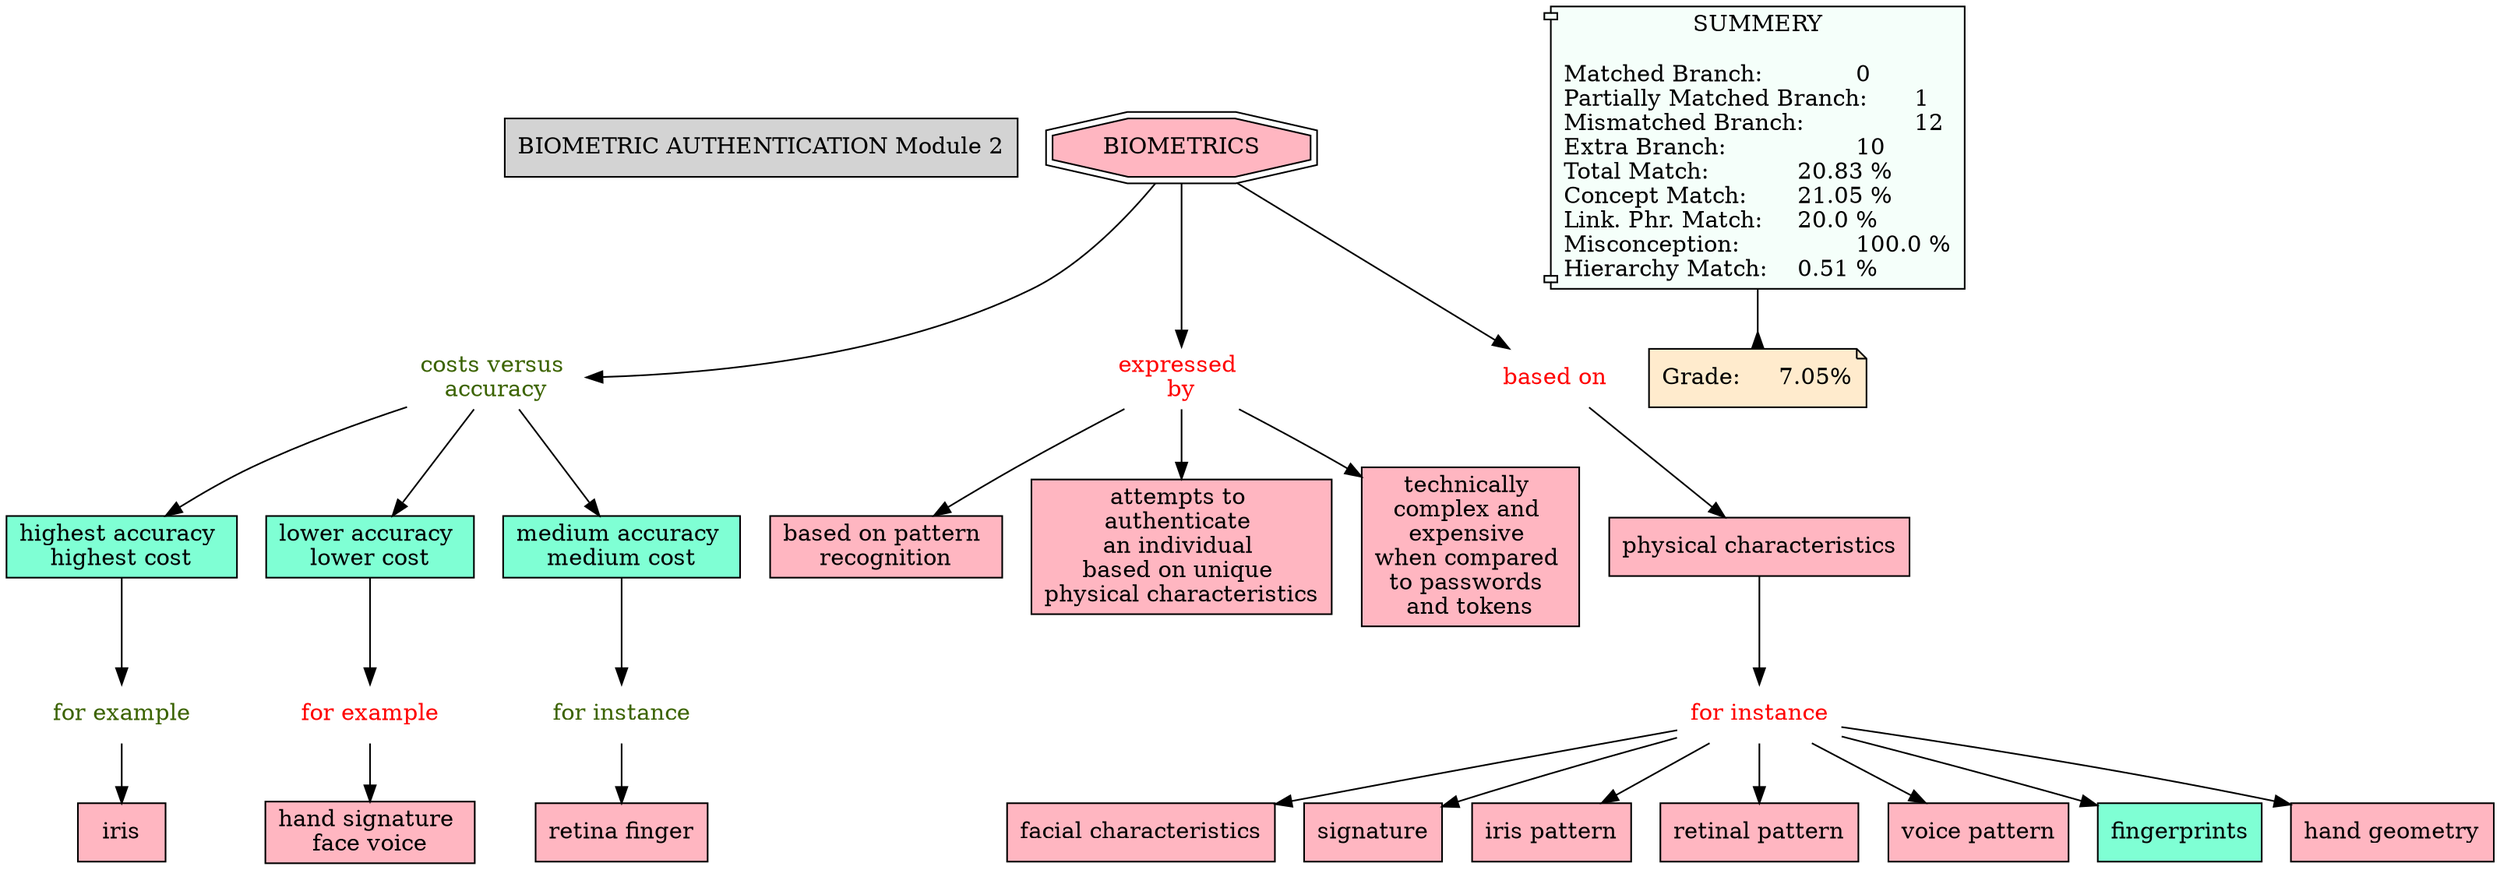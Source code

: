 // The Round Table
digraph {
	"1S3Z94NPF-13DQJ0-JZ5" [label="BIOMETRIC AUTHENTICATION Module 2" Gsplines=true shape=rect style=filled]
	"1S3ZV8X3K-1RHK537-17XQ" [label="for example
" Gsplines=true fontcolor=red shape=none]
	"1S3ZTT9W0-22MF745-17DS" [label="hand signature 
face voice
" Gsplines=true fillcolor="#FFB6C1" shape=rect style=filled]
	"1S3ZV8X3K-1RHK537-17XQ" -> "1S3ZTT9W0-22MF745-17DS" [constraint=true]
	"1S3ZTDYLR-10WVJQW-16VZ" [label="physical characteristics
" Gsplines=true fillcolor="#FFB6C1" shape=rect style=filled]
	"1S3ZTM51B-1X8DKLV-175T" [label="for instance
" Gsplines=true fontcolor=red shape=none]
	"1S3ZTDYLR-10WVJQW-16VZ" -> "1S3ZTM51B-1X8DKLV-175T" [constraint=true]
	"1S3ZV949J-20N8PCF-17Z0" [label="for example
" Gsplines=true fontcolor="#3B6300" shape=none]
	"1S3ZTVB37-DS40DH-17GD" [label=iris Gsplines=true fillcolor="#FFB6C1" shape=rect style=filled]
	"1S3ZV949J-20N8PCF-17Z0" -> "1S3ZTVB37-DS40DH-17GD" [constraint=true]
	"1S3ZTT1Y0-YG6DPW-17D6" [label="costs versus 
accuracy" Gsplines=true fontcolor="#3B6300" shape=none]
	"1S3ZTZ53R-2BKYNR0-17L8" [label="highest accuracy 
highest cost
" Gsplines=true fillcolor=aquamarine shape=rect style=filled]
	"1S3ZTT1Y0-YG6DPW-17D6" -> "1S3ZTZ53R-2BKYNR0-17L8" [constraint=true]
	"1S3ZT740L-1TBKZ1G-1669" [label=BIOMETRICS Gsplines=true fillcolor="#FFB6C1" shape=doubleoctagon style=filled]
	"1S3ZTJT2F-FGF6KV-171T" [label="expressed 
by" Gsplines=true fontcolor=red shape=none]
	"1S3ZT740L-1TBKZ1G-1669" -> "1S3ZTJT2F-FGF6KV-171T" [constraint=true]
	"1S3ZTM51B-1X8DKLV-175T" [label="for instance
" Gsplines=true fontcolor=red shape=none]
	"1S3ZTFG8X-XLXFNY-16WZ" [label="facial characteristics
" Gsplines=true fillcolor="#FFB6C1" shape=rect style=filled]
	"1S3ZTM51B-1X8DKLV-175T" -> "1S3ZTFG8X-XLXFNY-16WZ" [constraint=true]
	"1S3ZTJT2F-FGF6KV-171T" [label="expressed 
by" Gsplines=true fontcolor=red shape=none]
	"1S3ZT7B9N-NX55CF-169D" [label="based on pattern 
recognition" Gsplines=true fillcolor="#FFB6C1" shape=rect style=filled]
	"1S3ZTJT2F-FGF6KV-171T" -> "1S3ZT7B9N-NX55CF-169D" [constraint=true]
	"1S3ZT740L-1TBKZ1G-1669" [label=BIOMETRICS Gsplines=true fillcolor="#FFB6C1" shape=doubleoctagon style=filled]
	"1S3ZTL29Y-14NSKBD-174K" [label="based on" Gsplines=true fontcolor=red shape=none]
	"1S3ZT740L-1TBKZ1G-1669" -> "1S3ZTL29Y-14NSKBD-174K" [constraint=true]
	"1S3ZTM51B-1X8DKLV-175T" [label="for instance
" Gsplines=true fontcolor=red shape=none]
	"1S3ZTHFVK-29RD90X-170T" [label=signature Gsplines=true fillcolor="#FFB6C1" shape=rect style=filled]
	"1S3ZTM51B-1X8DKLV-175T" -> "1S3ZTHFVK-29RD90X-170T" [constraint=true]
	"1S3ZTT1Y0-YG6DPW-17D6" [label="costs versus 
accuracy" Gsplines=true fontcolor="#3B6300" shape=none]
	"1S3ZTQ22L-15Z21DY-17B3" [label="lower accuracy 
lower cost
" Gsplines=true fillcolor=aquamarine shape=rect style=filled]
	"1S3ZTT1Y0-YG6DPW-17D6" -> "1S3ZTQ22L-15Z21DY-17B3" [constraint=true]
	"1S3ZTM51B-1X8DKLV-175T" [label="for instance
" Gsplines=true fontcolor=red shape=none]
	"1S3ZTGKBD-1B6VW5F-16Z4" [label="iris pattern
" Gsplines=true fillcolor="#FFB6C1" shape=rect style=filled]
	"1S3ZTM51B-1X8DKLV-175T" -> "1S3ZTGKBD-1B6VW5F-16Z4" [constraint=true]
	"1S3ZTM51B-1X8DKLV-175T" [label="for instance
" Gsplines=true fontcolor=red shape=none]
	"1S3ZTGJ3G-2D7QVMS-16Z0" [label="retinal pattern
" Gsplines=true fillcolor="#FFB6C1" shape=rect style=filled]
	"1S3ZTM51B-1X8DKLV-175T" -> "1S3ZTGJ3G-2D7QVMS-16Z0" [constraint=true]
	"1S3ZTJT2F-FGF6KV-171T" [label="expressed 
by" Gsplines=true fontcolor=red shape=none]
	"1S3ZT7D99-10F1CLD-169J" [label="attempts to 
authenticate 
an individual 
based on unique 
physical characteristics
" Gsplines=true fillcolor="#FFB6C1" shape=rect style=filled]
	"1S3ZTJT2F-FGF6KV-171T" -> "1S3ZT7D99-10F1CLD-169J" [constraint=true]
	"1S3ZTZ53R-2BKYNR0-17L8" [label="highest accuracy 
highest cost
" Gsplines=true fillcolor=aquamarine shape=rect style=filled]
	"1S3ZV949J-20N8PCF-17Z0" [label="for example
" Gsplines=true fontcolor="#3B6300" shape=none]
	"1S3ZTZ53R-2BKYNR0-17L8" -> "1S3ZV949J-20N8PCF-17Z0" [constraint=true]
	"1S3ZT740L-1TBKZ1G-1669" [label=BIOMETRICS Gsplines=true fillcolor="#FFB6C1" shape=doubleoctagon style=filled]
	"1S3ZTT1Y0-YG6DPW-17D6" [label="costs versus 
accuracy" Gsplines=true fontcolor="#3B6300" shape=none]
	"1S3ZT740L-1TBKZ1G-1669" -> "1S3ZTT1Y0-YG6DPW-17D6" [constraint=true]
	"1S3ZTM51B-1X8DKLV-175T" [label="for instance
" Gsplines=true fontcolor=red shape=none]
	"1S3ZTH6B0-2CPPT5W-1707" [label="voice pattern
" Gsplines=true fillcolor="#FFB6C1" shape=rect style=filled]
	"1S3ZTM51B-1X8DKLV-175T" -> "1S3ZTH6B0-2CPPT5W-1707" [constraint=true]
	"1S3ZTL29Y-14NSKBD-174K" [label="based on" Gsplines=true fontcolor=red shape=none]
	"1S3ZTDYLR-10WVJQW-16VZ" [label="physical characteristics
" Gsplines=true fillcolor="#FFB6C1" shape=rect style=filled]
	"1S3ZTL29Y-14NSKBD-174K" -> "1S3ZTDYLR-10WVJQW-16VZ" [constraint=true]
	"1S3ZTM51B-1X8DKLV-175T" [label="for instance
" Gsplines=true fontcolor=red shape=none]
	"1S3ZTFHKN-1WR0C92-16X3" [label=fingerprints Gsplines=true fillcolor=aquamarine shape=rect style=filled]
	"1S3ZTM51B-1X8DKLV-175T" -> "1S3ZTFHKN-1WR0C92-16X3" [constraint=true]
	"1S3ZTT1Y0-YG6DPW-17D6" [label="costs versus 
accuracy" Gsplines=true fontcolor="#3B6300" shape=none]
	"1S3ZTYH4Q-1DYV633-17K7" [label="medium accuracy 
medium cost
" Gsplines=true fillcolor=aquamarine shape=rect style=filled]
	"1S3ZTT1Y0-YG6DPW-17D6" -> "1S3ZTYH4Q-1DYV633-17K7" [constraint=true]
	"1S3ZTM51B-1X8DKLV-175T" [label="for instance
" Gsplines=true fontcolor=red shape=none]
	"1S3ZTFK4G-24LYPWD-16X7" [label="hand geometry
" Gsplines=true fillcolor="#FFB6C1" shape=rect style=filled]
	"1S3ZTM51B-1X8DKLV-175T" -> "1S3ZTFK4G-24LYPWD-16X7" [constraint=true]
	"1S3ZTYH4Q-1DYV633-17K7" [label="medium accuracy 
medium cost
" Gsplines=true fillcolor=aquamarine shape=rect style=filled]
	"1S3ZV90YJ-1K85CFN-17YC" [label="for instance
" Gsplines=true fontcolor="#3B6300" shape=none]
	"1S3ZTYH4Q-1DYV633-17K7" -> "1S3ZV90YJ-1K85CFN-17YC" [constraint=true]
	"1S3ZV90YJ-1K85CFN-17YC" [label="for instance
" Gsplines=true fontcolor="#3B6300" shape=none]
	"1S3ZTV0SG-K2JWP3-17FS" [label="retina finger
" Gsplines=true fillcolor="#FFB6C1" shape=rect style=filled]
	"1S3ZV90YJ-1K85CFN-17YC" -> "1S3ZTV0SG-K2JWP3-17FS" [constraint=true]
	"1S3ZTQ22L-15Z21DY-17B3" [label="lower accuracy 
lower cost
" Gsplines=true fillcolor=aquamarine shape=rect style=filled]
	"1S3ZV8X3K-1RHK537-17XQ" [label="for example
" Gsplines=true fontcolor=red shape=none]
	"1S3ZTQ22L-15Z21DY-17B3" -> "1S3ZV8X3K-1RHK537-17XQ" [constraint=true]
	"1S3ZTJT2F-FGF6KV-171T" [label="expressed 
by" Gsplines=true fontcolor=red shape=none]
	"1S3ZTCWBT-141PMLG-16S1" [label="technically 
complex and 
expensive 
when compared 
to passwords 
and tokens
" Gsplines=true fillcolor="#FFB6C1" shape=rect style=filled]
	"1S3ZTJT2F-FGF6KV-171T" -> "1S3ZTCWBT-141PMLG-16S1" [constraint=true]
	Stat [label="SUMMERY

Matched Branch:		0\lPartially Matched Branch:	1\lMismatched Branch:		12\lExtra Branch:			10\lTotal Match:		20.83 %\lConcept Match:	21.05 %\lLink. Phr. Match:	20.0 %\lMisconception:		100.0 %\lHierarchy Match:	0.51 %\l" Gsplines=true fillcolor="#F5FFFA" shape=component style=filled]
	Grade [label="Grade:	7.05%" Gsplines=true fillcolor="#FFEBCD" shape=note style=filled]
	Stat -> Grade [arrowhead=inv color=black constraint=true]
}
